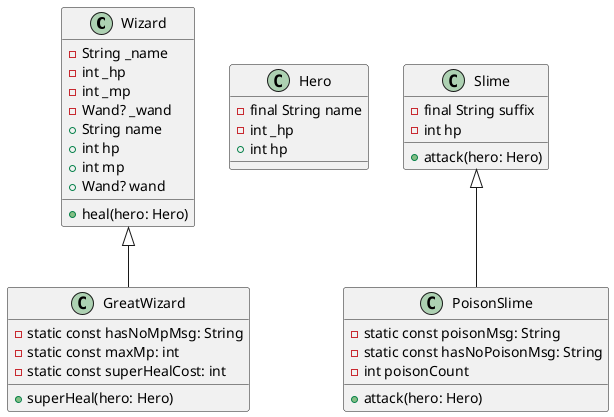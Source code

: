 @startuml

class Wizard {
  - String _name
  - int _hp
  - int _mp
  - Wand? _wand
  + String name
  + int hp
  + int mp
  + Wand? wand
  + heal(hero: Hero)
}

class GreatWizard {
  - static const hasNoMpMsg: String
  - static const maxMp: int
  - static const superHealCost: int
  + superHeal(hero: Hero)
}

class Hero {
  - final String name
  - int _hp
  + int hp
}

class Slime {
  - final String suffix
  - int hp
  + attack(hero: Hero)
}

class PoisonSlime {
  - static const poisonMsg: String
  - static const hasNoPoisonMsg: String
  - int poisonCount
  + attack(hero: Hero)
}

Wizard <|-- GreatWizard
Slime <|-- PoisonSlime

@enduml